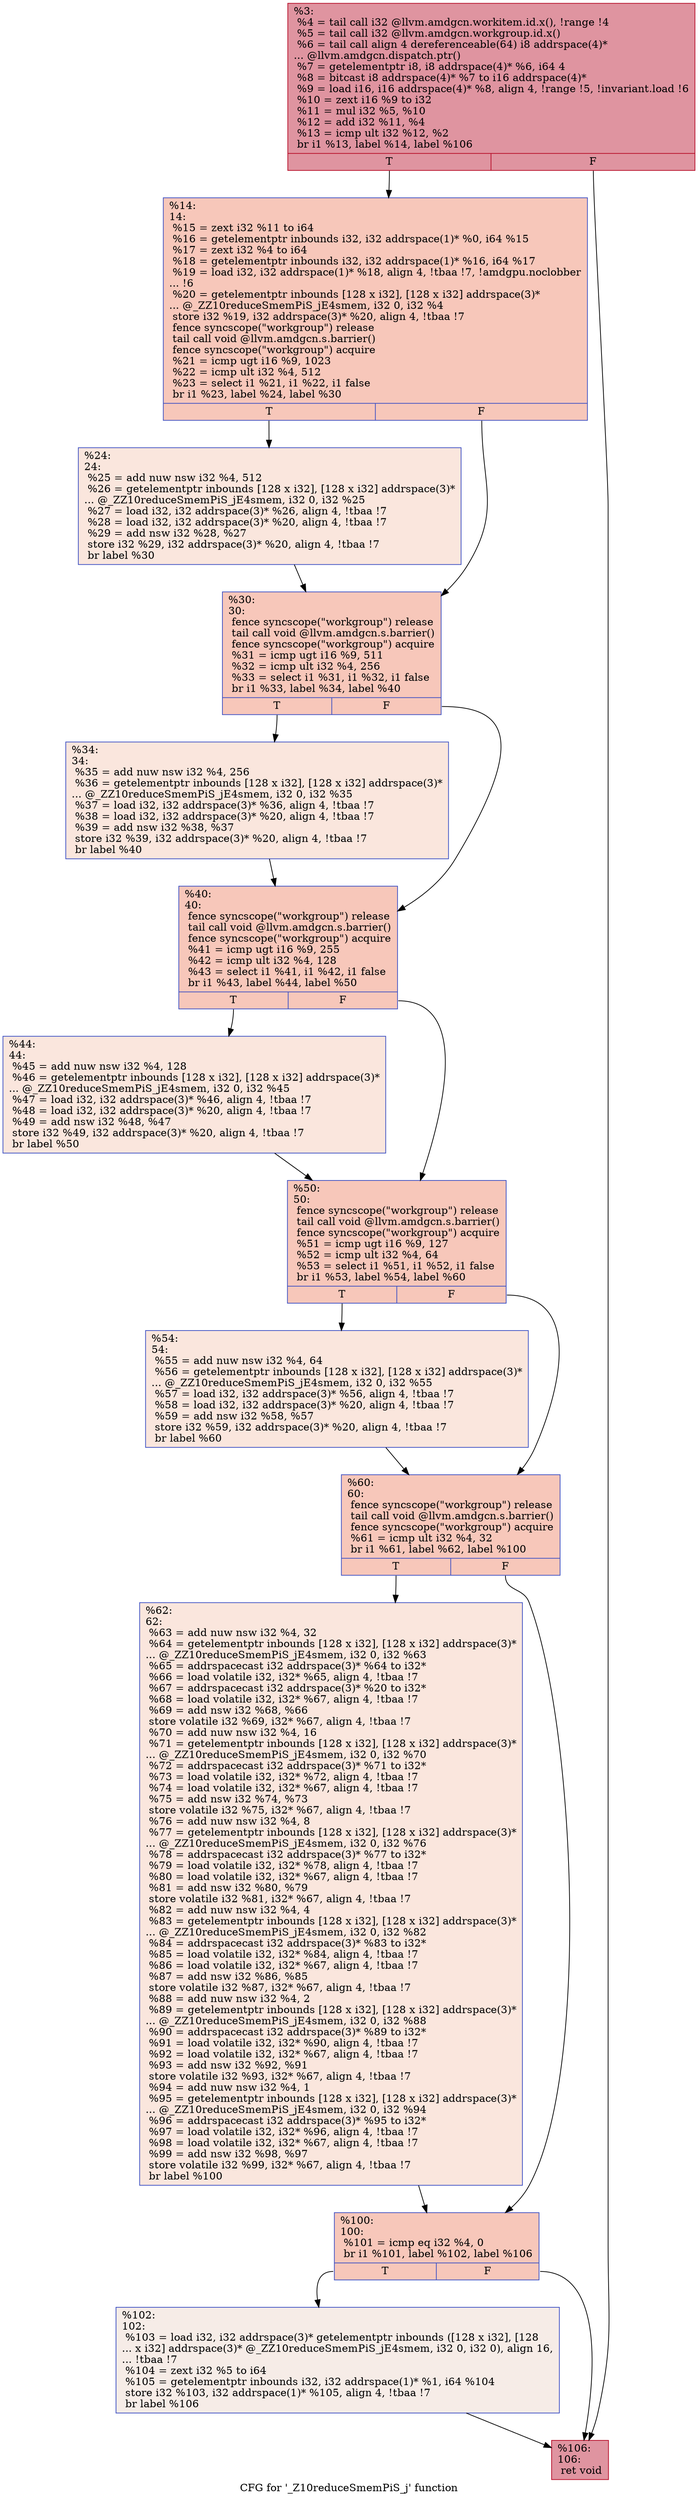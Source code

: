 digraph "CFG for '_Z10reduceSmemPiS_j' function" {
	label="CFG for '_Z10reduceSmemPiS_j' function";

	Node0x640b490 [shape=record,color="#b70d28ff", style=filled, fillcolor="#b70d2870",label="{%3:\l  %4 = tail call i32 @llvm.amdgcn.workitem.id.x(), !range !4\l  %5 = tail call i32 @llvm.amdgcn.workgroup.id.x()\l  %6 = tail call align 4 dereferenceable(64) i8 addrspace(4)*\l... @llvm.amdgcn.dispatch.ptr()\l  %7 = getelementptr i8, i8 addrspace(4)* %6, i64 4\l  %8 = bitcast i8 addrspace(4)* %7 to i16 addrspace(4)*\l  %9 = load i16, i16 addrspace(4)* %8, align 4, !range !5, !invariant.load !6\l  %10 = zext i16 %9 to i32\l  %11 = mul i32 %5, %10\l  %12 = add i32 %11, %4\l  %13 = icmp ult i32 %12, %2\l  br i1 %13, label %14, label %106\l|{<s0>T|<s1>F}}"];
	Node0x640b490:s0 -> Node0x640c220;
	Node0x640b490:s1 -> Node0x640d420;
	Node0x640c220 [shape=record,color="#3d50c3ff", style=filled, fillcolor="#ec7f6370",label="{%14:\l14:                                               \l  %15 = zext i32 %11 to i64\l  %16 = getelementptr inbounds i32, i32 addrspace(1)* %0, i64 %15\l  %17 = zext i32 %4 to i64\l  %18 = getelementptr inbounds i32, i32 addrspace(1)* %16, i64 %17\l  %19 = load i32, i32 addrspace(1)* %18, align 4, !tbaa !7, !amdgpu.noclobber\l... !6\l  %20 = getelementptr inbounds [128 x i32], [128 x i32] addrspace(3)*\l... @_ZZ10reduceSmemPiS_jE4smem, i32 0, i32 %4\l  store i32 %19, i32 addrspace(3)* %20, align 4, !tbaa !7\l  fence syncscope(\"workgroup\") release\l  tail call void @llvm.amdgcn.s.barrier()\l  fence syncscope(\"workgroup\") acquire\l  %21 = icmp ugt i16 %9, 1023\l  %22 = icmp ult i32 %4, 512\l  %23 = select i1 %21, i1 %22, i1 false\l  br i1 %23, label %24, label %30\l|{<s0>T|<s1>F}}"];
	Node0x640c220:s0 -> Node0x640eca0;
	Node0x640c220:s1 -> Node0x640ed30;
	Node0x640eca0 [shape=record,color="#3d50c3ff", style=filled, fillcolor="#f3c7b170",label="{%24:\l24:                                               \l  %25 = add nuw nsw i32 %4, 512\l  %26 = getelementptr inbounds [128 x i32], [128 x i32] addrspace(3)*\l... @_ZZ10reduceSmemPiS_jE4smem, i32 0, i32 %25\l  %27 = load i32, i32 addrspace(3)* %26, align 4, !tbaa !7\l  %28 = load i32, i32 addrspace(3)* %20, align 4, !tbaa !7\l  %29 = add nsw i32 %28, %27\l  store i32 %29, i32 addrspace(3)* %20, align 4, !tbaa !7\l  br label %30\l}"];
	Node0x640eca0 -> Node0x640ed30;
	Node0x640ed30 [shape=record,color="#3d50c3ff", style=filled, fillcolor="#ec7f6370",label="{%30:\l30:                                               \l  fence syncscope(\"workgroup\") release\l  tail call void @llvm.amdgcn.s.barrier()\l  fence syncscope(\"workgroup\") acquire\l  %31 = icmp ugt i16 %9, 511\l  %32 = icmp ult i32 %4, 256\l  %33 = select i1 %31, i1 %32, i1 false\l  br i1 %33, label %34, label %40\l|{<s0>T|<s1>F}}"];
	Node0x640ed30:s0 -> Node0x640d720;
	Node0x640ed30:s1 -> Node0x640f740;
	Node0x640d720 [shape=record,color="#3d50c3ff", style=filled, fillcolor="#f3c7b170",label="{%34:\l34:                                               \l  %35 = add nuw nsw i32 %4, 256\l  %36 = getelementptr inbounds [128 x i32], [128 x i32] addrspace(3)*\l... @_ZZ10reduceSmemPiS_jE4smem, i32 0, i32 %35\l  %37 = load i32, i32 addrspace(3)* %36, align 4, !tbaa !7\l  %38 = load i32, i32 addrspace(3)* %20, align 4, !tbaa !7\l  %39 = add nsw i32 %38, %37\l  store i32 %39, i32 addrspace(3)* %20, align 4, !tbaa !7\l  br label %40\l}"];
	Node0x640d720 -> Node0x640f740;
	Node0x640f740 [shape=record,color="#3d50c3ff", style=filled, fillcolor="#ec7f6370",label="{%40:\l40:                                               \l  fence syncscope(\"workgroup\") release\l  tail call void @llvm.amdgcn.s.barrier()\l  fence syncscope(\"workgroup\") acquire\l  %41 = icmp ugt i16 %9, 255\l  %42 = icmp ult i32 %4, 128\l  %43 = select i1 %41, i1 %42, i1 false\l  br i1 %43, label %44, label %50\l|{<s0>T|<s1>F}}"];
	Node0x640f740:s0 -> Node0x640ffa0;
	Node0x640f740:s1 -> Node0x640fff0;
	Node0x640ffa0 [shape=record,color="#3d50c3ff", style=filled, fillcolor="#f3c7b170",label="{%44:\l44:                                               \l  %45 = add nuw nsw i32 %4, 128\l  %46 = getelementptr inbounds [128 x i32], [128 x i32] addrspace(3)*\l... @_ZZ10reduceSmemPiS_jE4smem, i32 0, i32 %45\l  %47 = load i32, i32 addrspace(3)* %46, align 4, !tbaa !7\l  %48 = load i32, i32 addrspace(3)* %20, align 4, !tbaa !7\l  %49 = add nsw i32 %48, %47\l  store i32 %49, i32 addrspace(3)* %20, align 4, !tbaa !7\l  br label %50\l}"];
	Node0x640ffa0 -> Node0x640fff0;
	Node0x640fff0 [shape=record,color="#3d50c3ff", style=filled, fillcolor="#ec7f6370",label="{%50:\l50:                                               \l  fence syncscope(\"workgroup\") release\l  tail call void @llvm.amdgcn.s.barrier()\l  fence syncscope(\"workgroup\") acquire\l  %51 = icmp ugt i16 %9, 127\l  %52 = icmp ult i32 %4, 64\l  %53 = select i1 %51, i1 %52, i1 false\l  br i1 %53, label %54, label %60\l|{<s0>T|<s1>F}}"];
	Node0x640fff0:s0 -> Node0x6410850;
	Node0x640fff0:s1 -> Node0x64108a0;
	Node0x6410850 [shape=record,color="#3d50c3ff", style=filled, fillcolor="#f3c7b170",label="{%54:\l54:                                               \l  %55 = add nuw nsw i32 %4, 64\l  %56 = getelementptr inbounds [128 x i32], [128 x i32] addrspace(3)*\l... @_ZZ10reduceSmemPiS_jE4smem, i32 0, i32 %55\l  %57 = load i32, i32 addrspace(3)* %56, align 4, !tbaa !7\l  %58 = load i32, i32 addrspace(3)* %20, align 4, !tbaa !7\l  %59 = add nsw i32 %58, %57\l  store i32 %59, i32 addrspace(3)* %20, align 4, !tbaa !7\l  br label %60\l}"];
	Node0x6410850 -> Node0x64108a0;
	Node0x64108a0 [shape=record,color="#3d50c3ff", style=filled, fillcolor="#ec7f6370",label="{%60:\l60:                                               \l  fence syncscope(\"workgroup\") release\l  tail call void @llvm.amdgcn.s.barrier()\l  fence syncscope(\"workgroup\") acquire\l  %61 = icmp ult i32 %4, 32\l  br i1 %61, label %62, label %100\l|{<s0>T|<s1>F}}"];
	Node0x64108a0:s0 -> Node0x6410f90;
	Node0x64108a0:s1 -> Node0x6410fe0;
	Node0x6410f90 [shape=record,color="#3d50c3ff", style=filled, fillcolor="#f3c7b170",label="{%62:\l62:                                               \l  %63 = add nuw nsw i32 %4, 32\l  %64 = getelementptr inbounds [128 x i32], [128 x i32] addrspace(3)*\l... @_ZZ10reduceSmemPiS_jE4smem, i32 0, i32 %63\l  %65 = addrspacecast i32 addrspace(3)* %64 to i32*\l  %66 = load volatile i32, i32* %65, align 4, !tbaa !7\l  %67 = addrspacecast i32 addrspace(3)* %20 to i32*\l  %68 = load volatile i32, i32* %67, align 4, !tbaa !7\l  %69 = add nsw i32 %68, %66\l  store volatile i32 %69, i32* %67, align 4, !tbaa !7\l  %70 = add nuw nsw i32 %4, 16\l  %71 = getelementptr inbounds [128 x i32], [128 x i32] addrspace(3)*\l... @_ZZ10reduceSmemPiS_jE4smem, i32 0, i32 %70\l  %72 = addrspacecast i32 addrspace(3)* %71 to i32*\l  %73 = load volatile i32, i32* %72, align 4, !tbaa !7\l  %74 = load volatile i32, i32* %67, align 4, !tbaa !7\l  %75 = add nsw i32 %74, %73\l  store volatile i32 %75, i32* %67, align 4, !tbaa !7\l  %76 = add nuw nsw i32 %4, 8\l  %77 = getelementptr inbounds [128 x i32], [128 x i32] addrspace(3)*\l... @_ZZ10reduceSmemPiS_jE4smem, i32 0, i32 %76\l  %78 = addrspacecast i32 addrspace(3)* %77 to i32*\l  %79 = load volatile i32, i32* %78, align 4, !tbaa !7\l  %80 = load volatile i32, i32* %67, align 4, !tbaa !7\l  %81 = add nsw i32 %80, %79\l  store volatile i32 %81, i32* %67, align 4, !tbaa !7\l  %82 = add nuw nsw i32 %4, 4\l  %83 = getelementptr inbounds [128 x i32], [128 x i32] addrspace(3)*\l... @_ZZ10reduceSmemPiS_jE4smem, i32 0, i32 %82\l  %84 = addrspacecast i32 addrspace(3)* %83 to i32*\l  %85 = load volatile i32, i32* %84, align 4, !tbaa !7\l  %86 = load volatile i32, i32* %67, align 4, !tbaa !7\l  %87 = add nsw i32 %86, %85\l  store volatile i32 %87, i32* %67, align 4, !tbaa !7\l  %88 = add nuw nsw i32 %4, 2\l  %89 = getelementptr inbounds [128 x i32], [128 x i32] addrspace(3)*\l... @_ZZ10reduceSmemPiS_jE4smem, i32 0, i32 %88\l  %90 = addrspacecast i32 addrspace(3)* %89 to i32*\l  %91 = load volatile i32, i32* %90, align 4, !tbaa !7\l  %92 = load volatile i32, i32* %67, align 4, !tbaa !7\l  %93 = add nsw i32 %92, %91\l  store volatile i32 %93, i32* %67, align 4, !tbaa !7\l  %94 = add nuw nsw i32 %4, 1\l  %95 = getelementptr inbounds [128 x i32], [128 x i32] addrspace(3)*\l... @_ZZ10reduceSmemPiS_jE4smem, i32 0, i32 %94\l  %96 = addrspacecast i32 addrspace(3)* %95 to i32*\l  %97 = load volatile i32, i32* %96, align 4, !tbaa !7\l  %98 = load volatile i32, i32* %67, align 4, !tbaa !7\l  %99 = add nsw i32 %98, %97\l  store volatile i32 %99, i32* %67, align 4, !tbaa !7\l  br label %100\l}"];
	Node0x6410f90 -> Node0x6410fe0;
	Node0x6410fe0 [shape=record,color="#3d50c3ff", style=filled, fillcolor="#ec7f6370",label="{%100:\l100:                                              \l  %101 = icmp eq i32 %4, 0\l  br i1 %101, label %102, label %106\l|{<s0>T|<s1>F}}"];
	Node0x6410fe0:s0 -> Node0x6412c10;
	Node0x6410fe0:s1 -> Node0x640d420;
	Node0x6412c10 [shape=record,color="#3d50c3ff", style=filled, fillcolor="#ead5c970",label="{%102:\l102:                                              \l  %103 = load i32, i32 addrspace(3)* getelementptr inbounds ([128 x i32], [128\l... x i32] addrspace(3)* @_ZZ10reduceSmemPiS_jE4smem, i32 0, i32 0), align 16,\l... !tbaa !7\l  %104 = zext i32 %5 to i64\l  %105 = getelementptr inbounds i32, i32 addrspace(1)* %1, i64 %104\l  store i32 %103, i32 addrspace(1)* %105, align 4, !tbaa !7\l  br label %106\l}"];
	Node0x6412c10 -> Node0x640d420;
	Node0x640d420 [shape=record,color="#b70d28ff", style=filled, fillcolor="#b70d2870",label="{%106:\l106:                                              \l  ret void\l}"];
}
